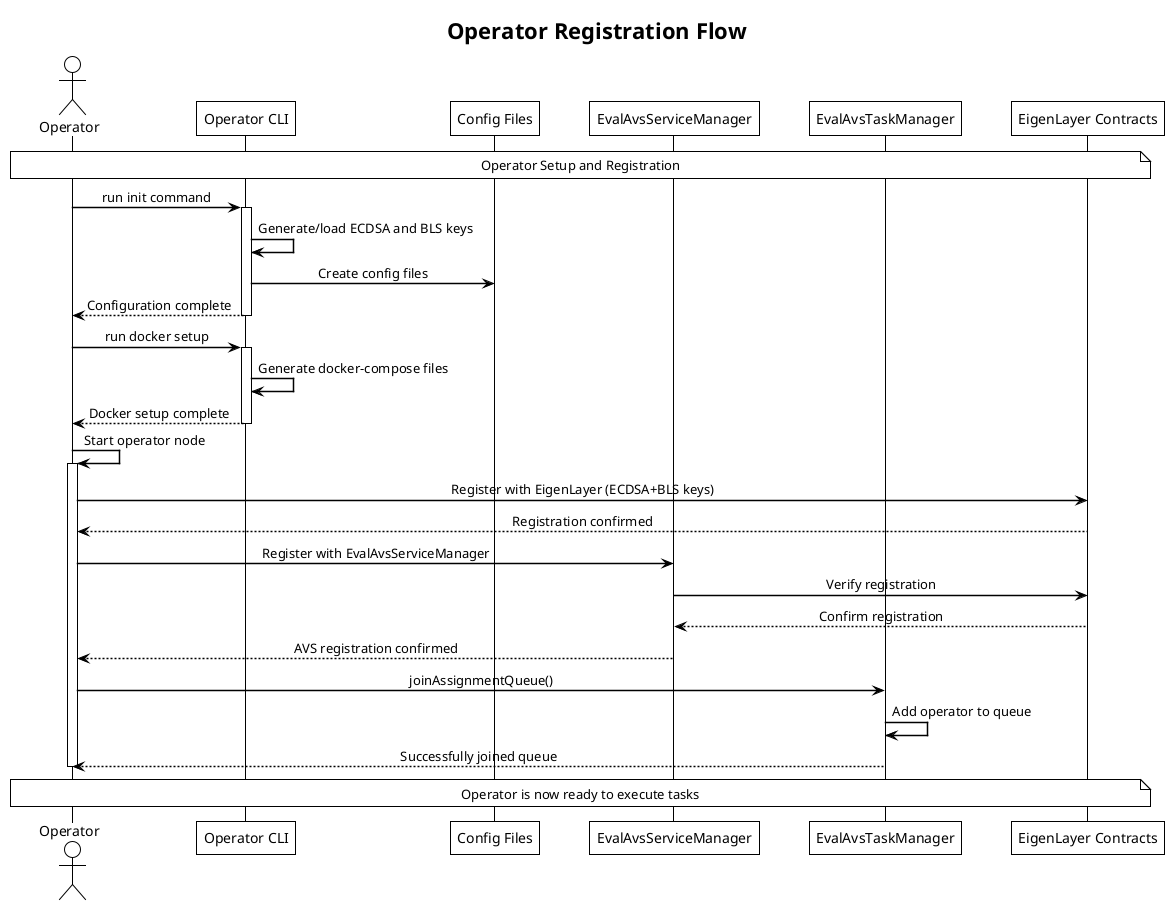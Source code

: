 @startuml avs-registration-flow

' Basic styling
!theme plain
skinparam backgroundColor white
skinparam defaultTextAlignment center

' Explicitly disable handwritten mode
skinparam handwritten false
skinparam shadowing false
skinparam roundCorner 0

' Force straight lines
skinparam linetype ortho
skinparam ParticipantPadding 20
skinparam SequenceBoxPadding 10

' Make sure lines and fonts are crisp
skinparam ArrowColor black
skinparam ArrowThickness 1.5

title Operator Registration Flow

actor Operator
participant "Operator CLI" as CLI
participant "Config Files" as Config
participant "EvalAvsServiceManager" as ServiceManager
participant "EvalAvsTaskManager" as TaskManager
participant "EigenLayer Contracts" as EigenLayer

note over Operator, EigenLayer: Operator Setup and Registration

Operator -> CLI: run init command
activate CLI
CLI -> CLI: Generate/load ECDSA and BLS keys
CLI -> Config: Create config files
CLI --> Operator: Configuration complete
deactivate CLI

Operator -> CLI: run docker setup
activate CLI
CLI -> CLI: Generate docker-compose files
CLI --> Operator: Docker setup complete
deactivate CLI

Operator -> Operator: Start operator node
activate Operator
Operator -> EigenLayer: Register with EigenLayer (ECDSA+BLS keys)
EigenLayer --> Operator: Registration confirmed

Operator -> ServiceManager: Register with EvalAvsServiceManager
ServiceManager -> EigenLayer: Verify registration
EigenLayer --> ServiceManager: Confirm registration
ServiceManager --> Operator: AVS registration confirmed

Operator -> TaskManager: joinAssignmentQueue()
TaskManager -> TaskManager: Add operator to queue
TaskManager --> Operator: Successfully joined queue
deactivate Operator

note over Operator, EigenLayer: Operator is now ready to execute tasks
@enduml